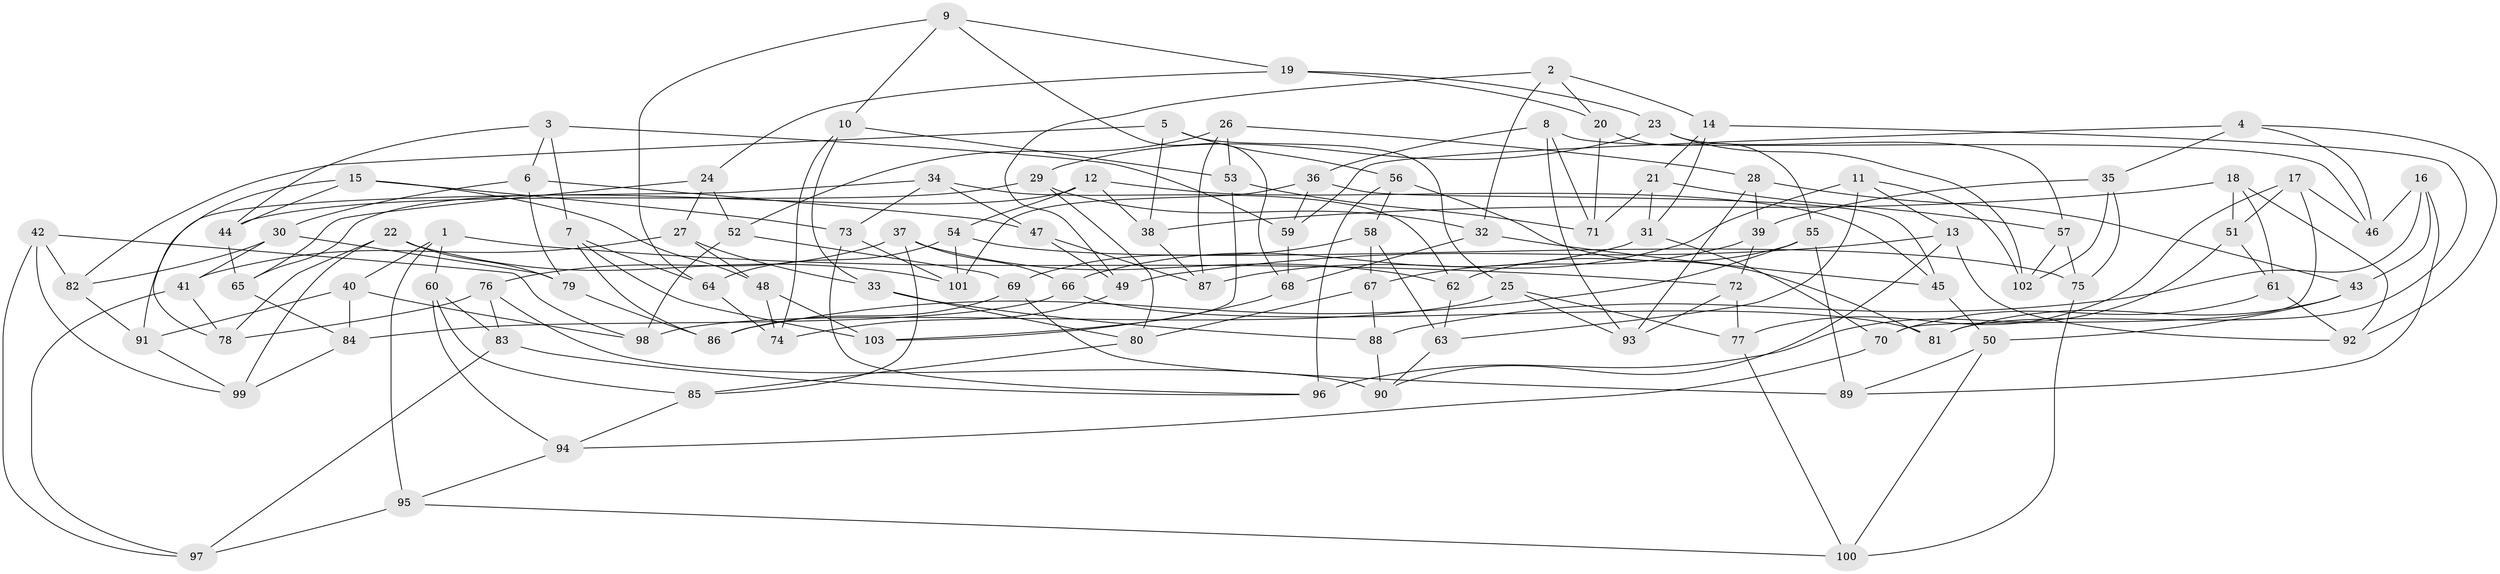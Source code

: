 // coarse degree distribution, {10: 0.03278688524590164, 9: 0.03278688524590164, 7: 0.06557377049180328, 4: 0.5573770491803278, 8: 0.06557377049180328, 6: 0.14754098360655737, 3: 0.06557377049180328, 5: 0.03278688524590164}
// Generated by graph-tools (version 1.1) at 2025/20/03/04/25 18:20:50]
// undirected, 103 vertices, 206 edges
graph export_dot {
graph [start="1"]
  node [color=gray90,style=filled];
  1;
  2;
  3;
  4;
  5;
  6;
  7;
  8;
  9;
  10;
  11;
  12;
  13;
  14;
  15;
  16;
  17;
  18;
  19;
  20;
  21;
  22;
  23;
  24;
  25;
  26;
  27;
  28;
  29;
  30;
  31;
  32;
  33;
  34;
  35;
  36;
  37;
  38;
  39;
  40;
  41;
  42;
  43;
  44;
  45;
  46;
  47;
  48;
  49;
  50;
  51;
  52;
  53;
  54;
  55;
  56;
  57;
  58;
  59;
  60;
  61;
  62;
  63;
  64;
  65;
  66;
  67;
  68;
  69;
  70;
  71;
  72;
  73;
  74;
  75;
  76;
  77;
  78;
  79;
  80;
  81;
  82;
  83;
  84;
  85;
  86;
  87;
  88;
  89;
  90;
  91;
  92;
  93;
  94;
  95;
  96;
  97;
  98;
  99;
  100;
  101;
  102;
  103;
  1 -- 60;
  1 -- 40;
  1 -- 72;
  1 -- 95;
  2 -- 14;
  2 -- 20;
  2 -- 49;
  2 -- 32;
  3 -- 7;
  3 -- 6;
  3 -- 59;
  3 -- 44;
  4 -- 59;
  4 -- 35;
  4 -- 46;
  4 -- 92;
  5 -- 25;
  5 -- 82;
  5 -- 56;
  5 -- 38;
  6 -- 30;
  6 -- 79;
  6 -- 47;
  7 -- 64;
  7 -- 86;
  7 -- 103;
  8 -- 71;
  8 -- 93;
  8 -- 46;
  8 -- 36;
  9 -- 64;
  9 -- 10;
  9 -- 68;
  9 -- 19;
  10 -- 74;
  10 -- 53;
  10 -- 33;
  11 -- 87;
  11 -- 63;
  11 -- 13;
  11 -- 102;
  12 -- 45;
  12 -- 38;
  12 -- 65;
  12 -- 54;
  13 -- 49;
  13 -- 92;
  13 -- 90;
  14 -- 81;
  14 -- 31;
  14 -- 21;
  15 -- 48;
  15 -- 78;
  15 -- 44;
  15 -- 73;
  16 -- 46;
  16 -- 89;
  16 -- 43;
  16 -- 88;
  17 -- 77;
  17 -- 70;
  17 -- 46;
  17 -- 51;
  18 -- 51;
  18 -- 61;
  18 -- 38;
  18 -- 92;
  19 -- 24;
  19 -- 20;
  19 -- 23;
  20 -- 55;
  20 -- 71;
  21 -- 57;
  21 -- 71;
  21 -- 31;
  22 -- 101;
  22 -- 79;
  22 -- 78;
  22 -- 99;
  23 -- 102;
  23 -- 29;
  23 -- 57;
  24 -- 27;
  24 -- 65;
  24 -- 52;
  25 -- 98;
  25 -- 93;
  25 -- 77;
  26 -- 28;
  26 -- 87;
  26 -- 52;
  26 -- 53;
  27 -- 33;
  27 -- 41;
  27 -- 48;
  28 -- 39;
  28 -- 43;
  28 -- 93;
  29 -- 44;
  29 -- 32;
  29 -- 80;
  30 -- 41;
  30 -- 79;
  30 -- 82;
  31 -- 70;
  31 -- 66;
  32 -- 68;
  32 -- 45;
  33 -- 88;
  33 -- 80;
  34 -- 73;
  34 -- 62;
  34 -- 47;
  34 -- 91;
  35 -- 75;
  35 -- 102;
  35 -- 39;
  36 -- 59;
  36 -- 101;
  36 -- 45;
  37 -- 76;
  37 -- 66;
  37 -- 62;
  37 -- 85;
  38 -- 87;
  39 -- 72;
  39 -- 67;
  40 -- 98;
  40 -- 84;
  40 -- 91;
  41 -- 78;
  41 -- 97;
  42 -- 82;
  42 -- 97;
  42 -- 99;
  42 -- 98;
  43 -- 81;
  43 -- 50;
  44 -- 65;
  45 -- 50;
  47 -- 87;
  47 -- 49;
  48 -- 74;
  48 -- 103;
  49 -- 74;
  50 -- 89;
  50 -- 100;
  51 -- 96;
  51 -- 61;
  52 -- 69;
  52 -- 98;
  53 -- 103;
  53 -- 71;
  54 -- 101;
  54 -- 75;
  54 -- 64;
  55 -- 89;
  55 -- 86;
  55 -- 62;
  56 -- 96;
  56 -- 81;
  56 -- 58;
  57 -- 102;
  57 -- 75;
  58 -- 67;
  58 -- 69;
  58 -- 63;
  59 -- 68;
  60 -- 85;
  60 -- 83;
  60 -- 94;
  61 -- 70;
  61 -- 92;
  62 -- 63;
  63 -- 90;
  64 -- 74;
  65 -- 84;
  66 -- 81;
  66 -- 84;
  67 -- 88;
  67 -- 80;
  68 -- 103;
  69 -- 89;
  69 -- 86;
  70 -- 94;
  72 -- 77;
  72 -- 93;
  73 -- 101;
  73 -- 96;
  75 -- 100;
  76 -- 83;
  76 -- 78;
  76 -- 90;
  77 -- 100;
  79 -- 86;
  80 -- 85;
  82 -- 91;
  83 -- 96;
  83 -- 97;
  84 -- 99;
  85 -- 94;
  88 -- 90;
  91 -- 99;
  94 -- 95;
  95 -- 100;
  95 -- 97;
}
